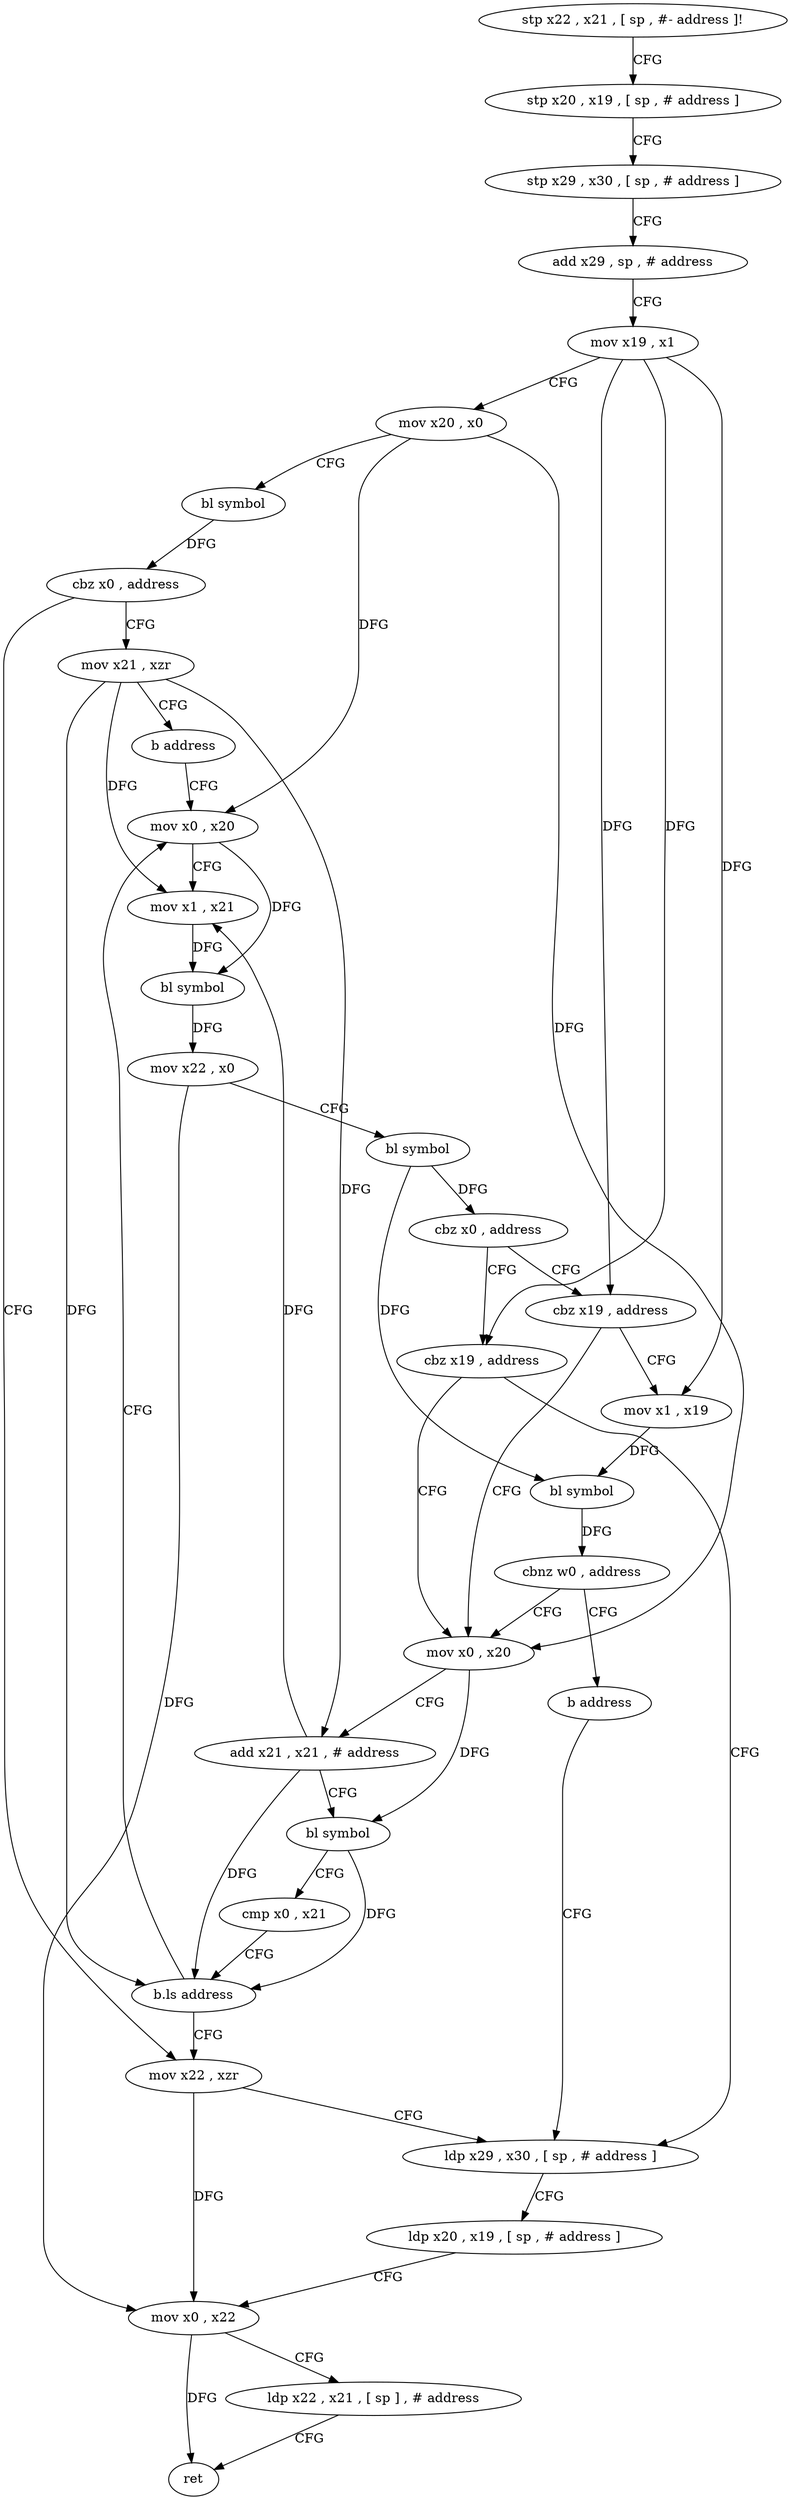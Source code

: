digraph "func" {
"87356" [label = "stp x22 , x21 , [ sp , #- address ]!" ]
"87360" [label = "stp x20 , x19 , [ sp , # address ]" ]
"87364" [label = "stp x29 , x30 , [ sp , # address ]" ]
"87368" [label = "add x29 , sp , # address" ]
"87372" [label = "mov x19 , x1" ]
"87376" [label = "mov x20 , x0" ]
"87380" [label = "bl symbol" ]
"87384" [label = "cbz x0 , address" ]
"87464" [label = "mov x22 , xzr" ]
"87388" [label = "mov x21 , xzr" ]
"87468" [label = "ldp x29 , x30 , [ sp , # address ]" ]
"87392" [label = "b address" ]
"87420" [label = "mov x0 , x20" ]
"87424" [label = "mov x1 , x21" ]
"87428" [label = "bl symbol" ]
"87432" [label = "mov x22 , x0" ]
"87436" [label = "bl symbol" ]
"87440" [label = "cbz x0 , address" ]
"87396" [label = "cbz x19 , address" ]
"87444" [label = "cbz x19 , address" ]
"87400" [label = "mov x0 , x20" ]
"87448" [label = "mov x1 , x19" ]
"87472" [label = "ldp x20 , x19 , [ sp , # address ]" ]
"87476" [label = "mov x0 , x22" ]
"87480" [label = "ldp x22 , x21 , [ sp ] , # address" ]
"87484" [label = "ret" ]
"87404" [label = "add x21 , x21 , # address" ]
"87408" [label = "bl symbol" ]
"87412" [label = "cmp x0 , x21" ]
"87416" [label = "b.ls address" ]
"87452" [label = "bl symbol" ]
"87456" [label = "cbnz w0 , address" ]
"87460" [label = "b address" ]
"87356" -> "87360" [ label = "CFG" ]
"87360" -> "87364" [ label = "CFG" ]
"87364" -> "87368" [ label = "CFG" ]
"87368" -> "87372" [ label = "CFG" ]
"87372" -> "87376" [ label = "CFG" ]
"87372" -> "87396" [ label = "DFG" ]
"87372" -> "87444" [ label = "DFG" ]
"87372" -> "87448" [ label = "DFG" ]
"87376" -> "87380" [ label = "CFG" ]
"87376" -> "87420" [ label = "DFG" ]
"87376" -> "87400" [ label = "DFG" ]
"87380" -> "87384" [ label = "DFG" ]
"87384" -> "87464" [ label = "CFG" ]
"87384" -> "87388" [ label = "CFG" ]
"87464" -> "87468" [ label = "CFG" ]
"87464" -> "87476" [ label = "DFG" ]
"87388" -> "87392" [ label = "CFG" ]
"87388" -> "87424" [ label = "DFG" ]
"87388" -> "87404" [ label = "DFG" ]
"87388" -> "87416" [ label = "DFG" ]
"87468" -> "87472" [ label = "CFG" ]
"87392" -> "87420" [ label = "CFG" ]
"87420" -> "87424" [ label = "CFG" ]
"87420" -> "87428" [ label = "DFG" ]
"87424" -> "87428" [ label = "DFG" ]
"87428" -> "87432" [ label = "DFG" ]
"87432" -> "87436" [ label = "CFG" ]
"87432" -> "87476" [ label = "DFG" ]
"87436" -> "87440" [ label = "DFG" ]
"87436" -> "87452" [ label = "DFG" ]
"87440" -> "87396" [ label = "CFG" ]
"87440" -> "87444" [ label = "CFG" ]
"87396" -> "87468" [ label = "CFG" ]
"87396" -> "87400" [ label = "CFG" ]
"87444" -> "87400" [ label = "CFG" ]
"87444" -> "87448" [ label = "CFG" ]
"87400" -> "87404" [ label = "CFG" ]
"87400" -> "87408" [ label = "DFG" ]
"87448" -> "87452" [ label = "DFG" ]
"87472" -> "87476" [ label = "CFG" ]
"87476" -> "87480" [ label = "CFG" ]
"87476" -> "87484" [ label = "DFG" ]
"87480" -> "87484" [ label = "CFG" ]
"87404" -> "87408" [ label = "CFG" ]
"87404" -> "87424" [ label = "DFG" ]
"87404" -> "87416" [ label = "DFG" ]
"87408" -> "87412" [ label = "CFG" ]
"87408" -> "87416" [ label = "DFG" ]
"87412" -> "87416" [ label = "CFG" ]
"87416" -> "87464" [ label = "CFG" ]
"87416" -> "87420" [ label = "CFG" ]
"87452" -> "87456" [ label = "DFG" ]
"87456" -> "87400" [ label = "CFG" ]
"87456" -> "87460" [ label = "CFG" ]
"87460" -> "87468" [ label = "CFG" ]
}
